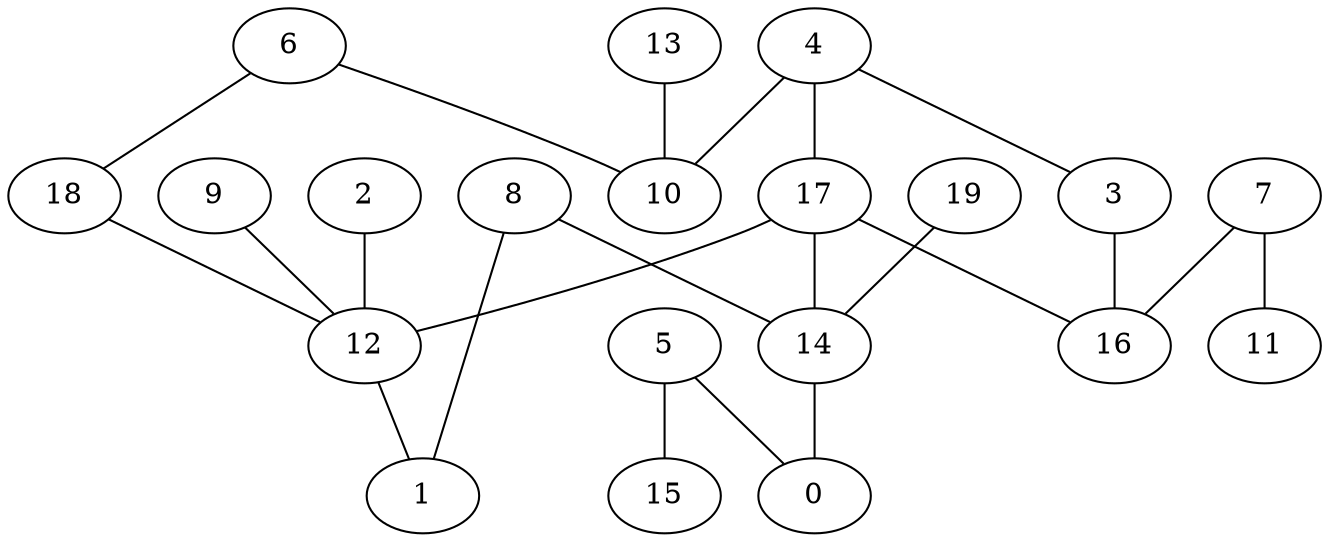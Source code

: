digraph GG_graph {

subgraph G_graph {
edge [color = black]
"8" -> "14" [dir = none]
"5" -> "15" [dir = none]
"5" -> "0" [dir = none]
"17" -> "12" [dir = none]
"17" -> "14" [dir = none]
"17" -> "16" [dir = none]
"7" -> "11" [dir = none]
"7" -> "16" [dir = none]
"13" -> "10" [dir = none]
"14" -> "0" [dir = none]
"4" -> "10" [dir = none]
"4" -> "17" [dir = none]
"12" -> "1" [dir = none]
"9" -> "12" [dir = none]
"3" -> "16" [dir = none]
"2" -> "12" [dir = none]
"6" -> "18" [dir = none]
"6" -> "10" [dir = none]
"19" -> "14" [dir = none]
"8" -> "1" [dir = none]
"18" -> "12" [dir = none]
"4" -> "3" [dir = none]
}

}
